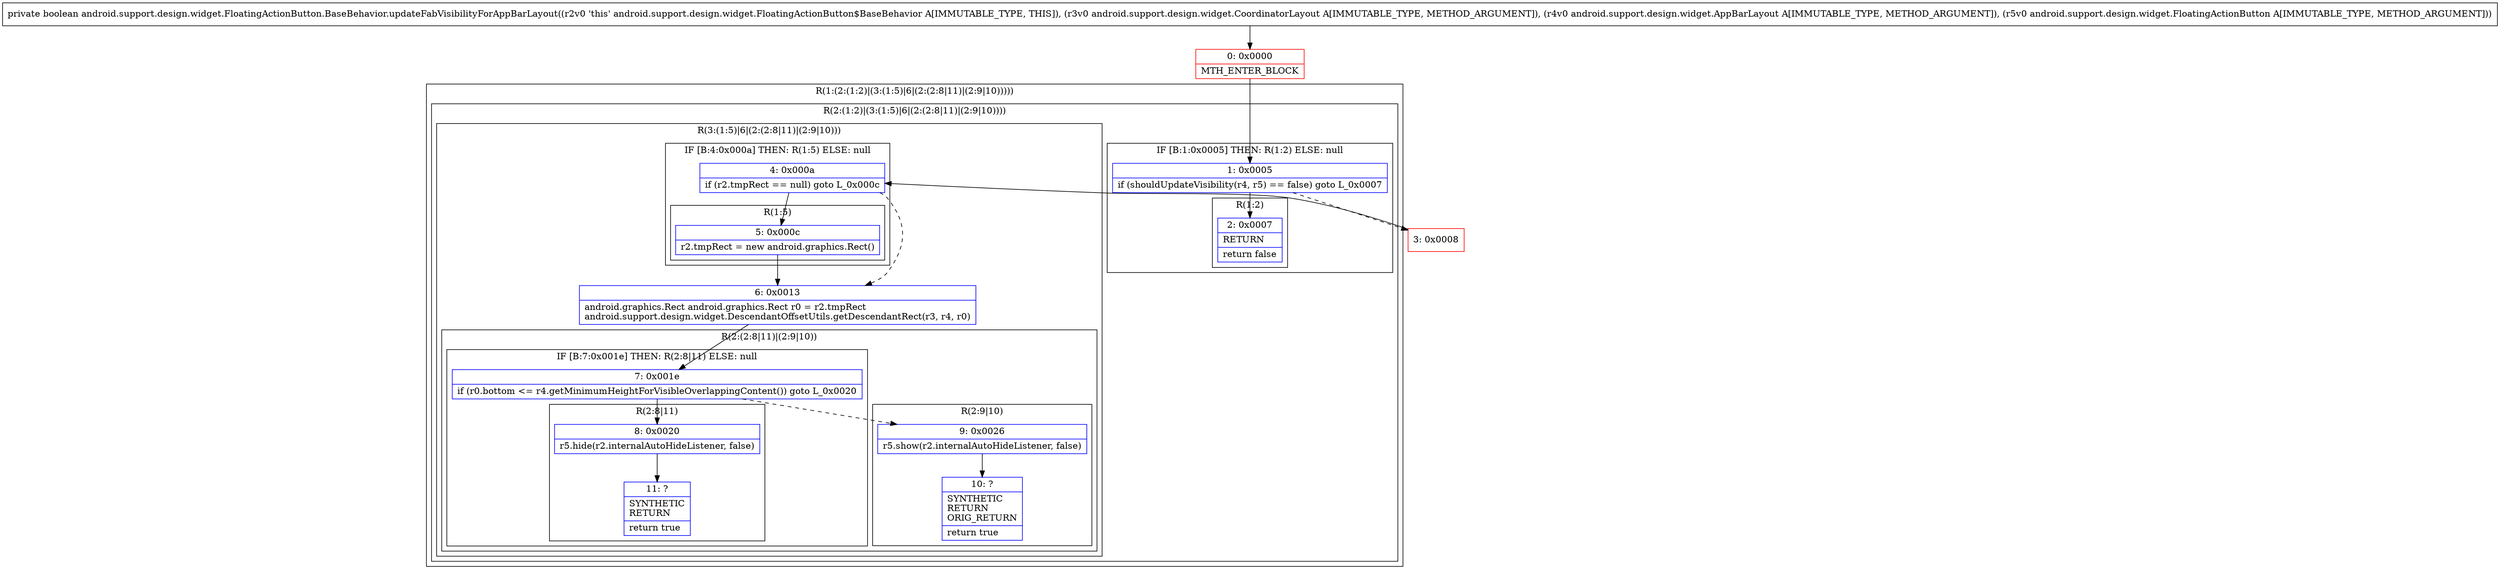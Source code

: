digraph "CFG forandroid.support.design.widget.FloatingActionButton.BaseBehavior.updateFabVisibilityForAppBarLayout(Landroid\/support\/design\/widget\/CoordinatorLayout;Landroid\/support\/design\/widget\/AppBarLayout;Landroid\/support\/design\/widget\/FloatingActionButton;)Z" {
subgraph cluster_Region_72623687 {
label = "R(1:(2:(1:2)|(3:(1:5)|6|(2:(2:8|11)|(2:9|10)))))";
node [shape=record,color=blue];
subgraph cluster_Region_705380176 {
label = "R(2:(1:2)|(3:(1:5)|6|(2:(2:8|11)|(2:9|10))))";
node [shape=record,color=blue];
subgraph cluster_IfRegion_2126138786 {
label = "IF [B:1:0x0005] THEN: R(1:2) ELSE: null";
node [shape=record,color=blue];
Node_1 [shape=record,label="{1\:\ 0x0005|if (shouldUpdateVisibility(r4, r5) == false) goto L_0x0007\l}"];
subgraph cluster_Region_1850461613 {
label = "R(1:2)";
node [shape=record,color=blue];
Node_2 [shape=record,label="{2\:\ 0x0007|RETURN\l|return false\l}"];
}
}
subgraph cluster_Region_287188461 {
label = "R(3:(1:5)|6|(2:(2:8|11)|(2:9|10)))";
node [shape=record,color=blue];
subgraph cluster_IfRegion_1258862653 {
label = "IF [B:4:0x000a] THEN: R(1:5) ELSE: null";
node [shape=record,color=blue];
Node_4 [shape=record,label="{4\:\ 0x000a|if (r2.tmpRect == null) goto L_0x000c\l}"];
subgraph cluster_Region_940244915 {
label = "R(1:5)";
node [shape=record,color=blue];
Node_5 [shape=record,label="{5\:\ 0x000c|r2.tmpRect = new android.graphics.Rect()\l}"];
}
}
Node_6 [shape=record,label="{6\:\ 0x0013|android.graphics.Rect android.graphics.Rect r0 = r2.tmpRect\landroid.support.design.widget.DescendantOffsetUtils.getDescendantRect(r3, r4, r0)\l}"];
subgraph cluster_Region_351363661 {
label = "R(2:(2:8|11)|(2:9|10))";
node [shape=record,color=blue];
subgraph cluster_IfRegion_842890275 {
label = "IF [B:7:0x001e] THEN: R(2:8|11) ELSE: null";
node [shape=record,color=blue];
Node_7 [shape=record,label="{7\:\ 0x001e|if (r0.bottom \<= r4.getMinimumHeightForVisibleOverlappingContent()) goto L_0x0020\l}"];
subgraph cluster_Region_619181019 {
label = "R(2:8|11)";
node [shape=record,color=blue];
Node_8 [shape=record,label="{8\:\ 0x0020|r5.hide(r2.internalAutoHideListener, false)\l}"];
Node_11 [shape=record,label="{11\:\ ?|SYNTHETIC\lRETURN\l|return true\l}"];
}
}
subgraph cluster_Region_706772522 {
label = "R(2:9|10)";
node [shape=record,color=blue];
Node_9 [shape=record,label="{9\:\ 0x0026|r5.show(r2.internalAutoHideListener, false)\l}"];
Node_10 [shape=record,label="{10\:\ ?|SYNTHETIC\lRETURN\lORIG_RETURN\l|return true\l}"];
}
}
}
}
}
Node_0 [shape=record,color=red,label="{0\:\ 0x0000|MTH_ENTER_BLOCK\l}"];
Node_3 [shape=record,color=red,label="{3\:\ 0x0008}"];
MethodNode[shape=record,label="{private boolean android.support.design.widget.FloatingActionButton.BaseBehavior.updateFabVisibilityForAppBarLayout((r2v0 'this' android.support.design.widget.FloatingActionButton$BaseBehavior A[IMMUTABLE_TYPE, THIS]), (r3v0 android.support.design.widget.CoordinatorLayout A[IMMUTABLE_TYPE, METHOD_ARGUMENT]), (r4v0 android.support.design.widget.AppBarLayout A[IMMUTABLE_TYPE, METHOD_ARGUMENT]), (r5v0 android.support.design.widget.FloatingActionButton A[IMMUTABLE_TYPE, METHOD_ARGUMENT])) }"];
MethodNode -> Node_0;
Node_1 -> Node_2;
Node_1 -> Node_3[style=dashed];
Node_4 -> Node_5;
Node_4 -> Node_6[style=dashed];
Node_5 -> Node_6;
Node_6 -> Node_7;
Node_7 -> Node_8;
Node_7 -> Node_9[style=dashed];
Node_8 -> Node_11;
Node_9 -> Node_10;
Node_0 -> Node_1;
Node_3 -> Node_4;
}

